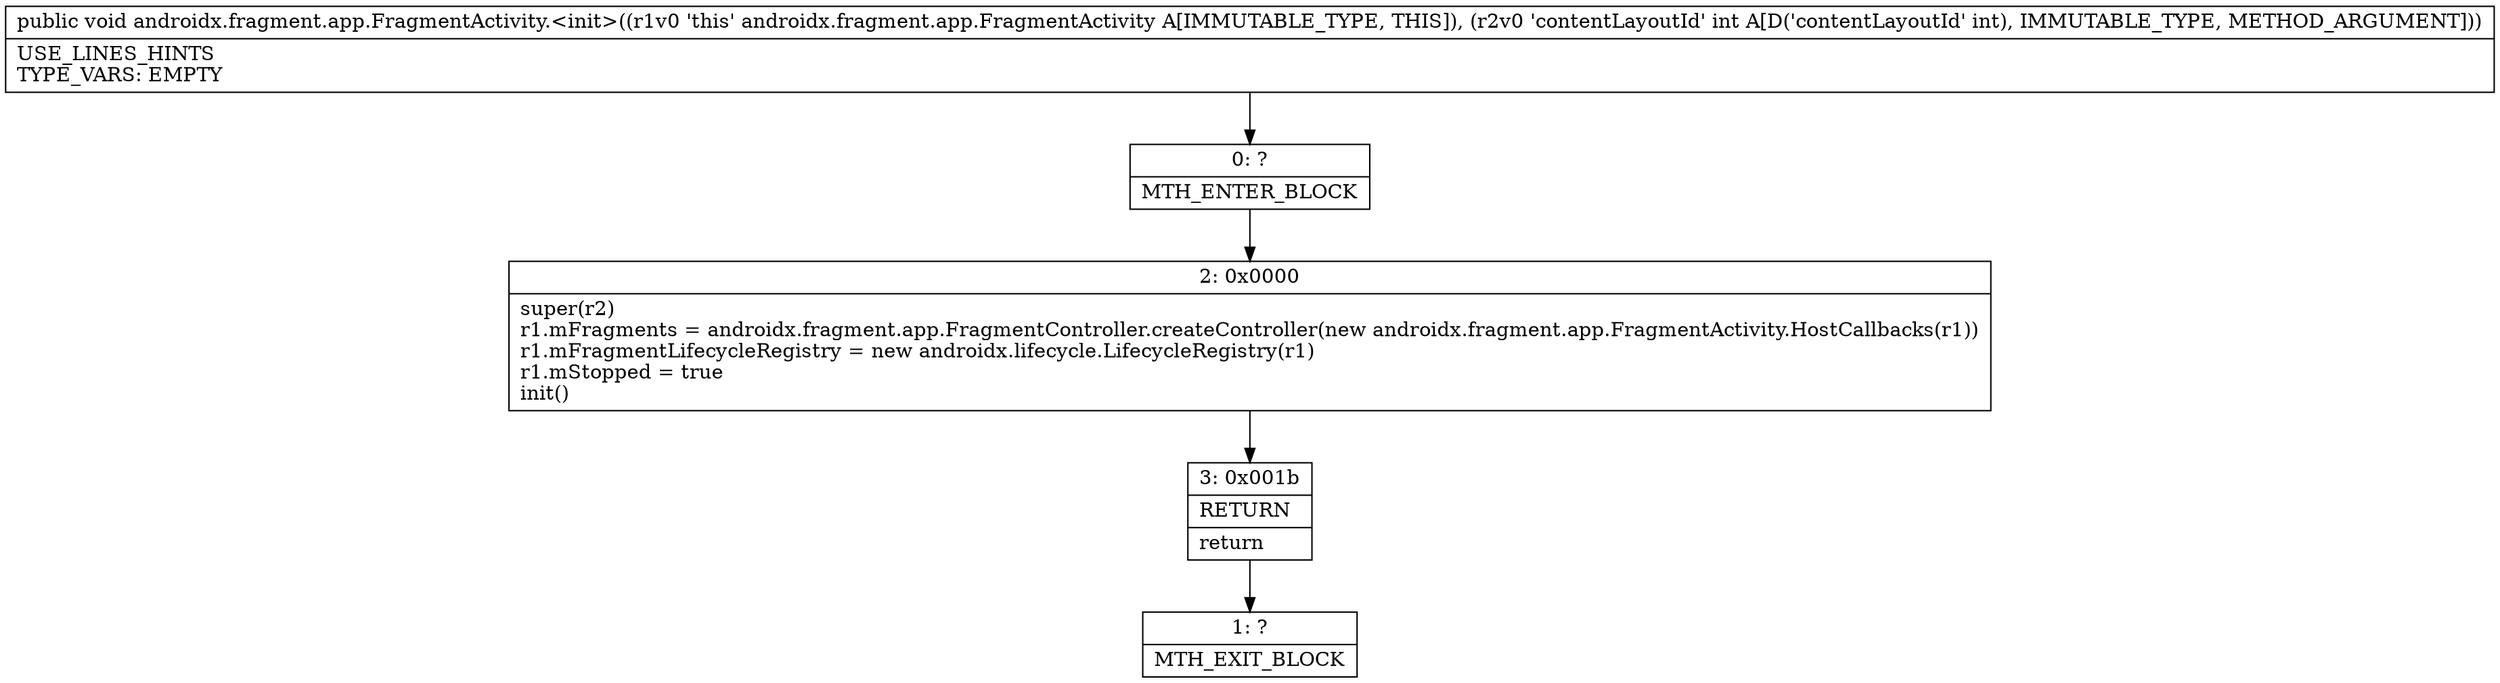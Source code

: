 digraph "CFG forandroidx.fragment.app.FragmentActivity.\<init\>(I)V" {
Node_0 [shape=record,label="{0\:\ ?|MTH_ENTER_BLOCK\l}"];
Node_2 [shape=record,label="{2\:\ 0x0000|super(r2)\lr1.mFragments = androidx.fragment.app.FragmentController.createController(new androidx.fragment.app.FragmentActivity.HostCallbacks(r1))\lr1.mFragmentLifecycleRegistry = new androidx.lifecycle.LifecycleRegistry(r1)\lr1.mStopped = true\linit()\l}"];
Node_3 [shape=record,label="{3\:\ 0x001b|RETURN\l|return\l}"];
Node_1 [shape=record,label="{1\:\ ?|MTH_EXIT_BLOCK\l}"];
MethodNode[shape=record,label="{public void androidx.fragment.app.FragmentActivity.\<init\>((r1v0 'this' androidx.fragment.app.FragmentActivity A[IMMUTABLE_TYPE, THIS]), (r2v0 'contentLayoutId' int A[D('contentLayoutId' int), IMMUTABLE_TYPE, METHOD_ARGUMENT]))  | USE_LINES_HINTS\lTYPE_VARS: EMPTY\l}"];
MethodNode -> Node_0;Node_0 -> Node_2;
Node_2 -> Node_3;
Node_3 -> Node_1;
}

